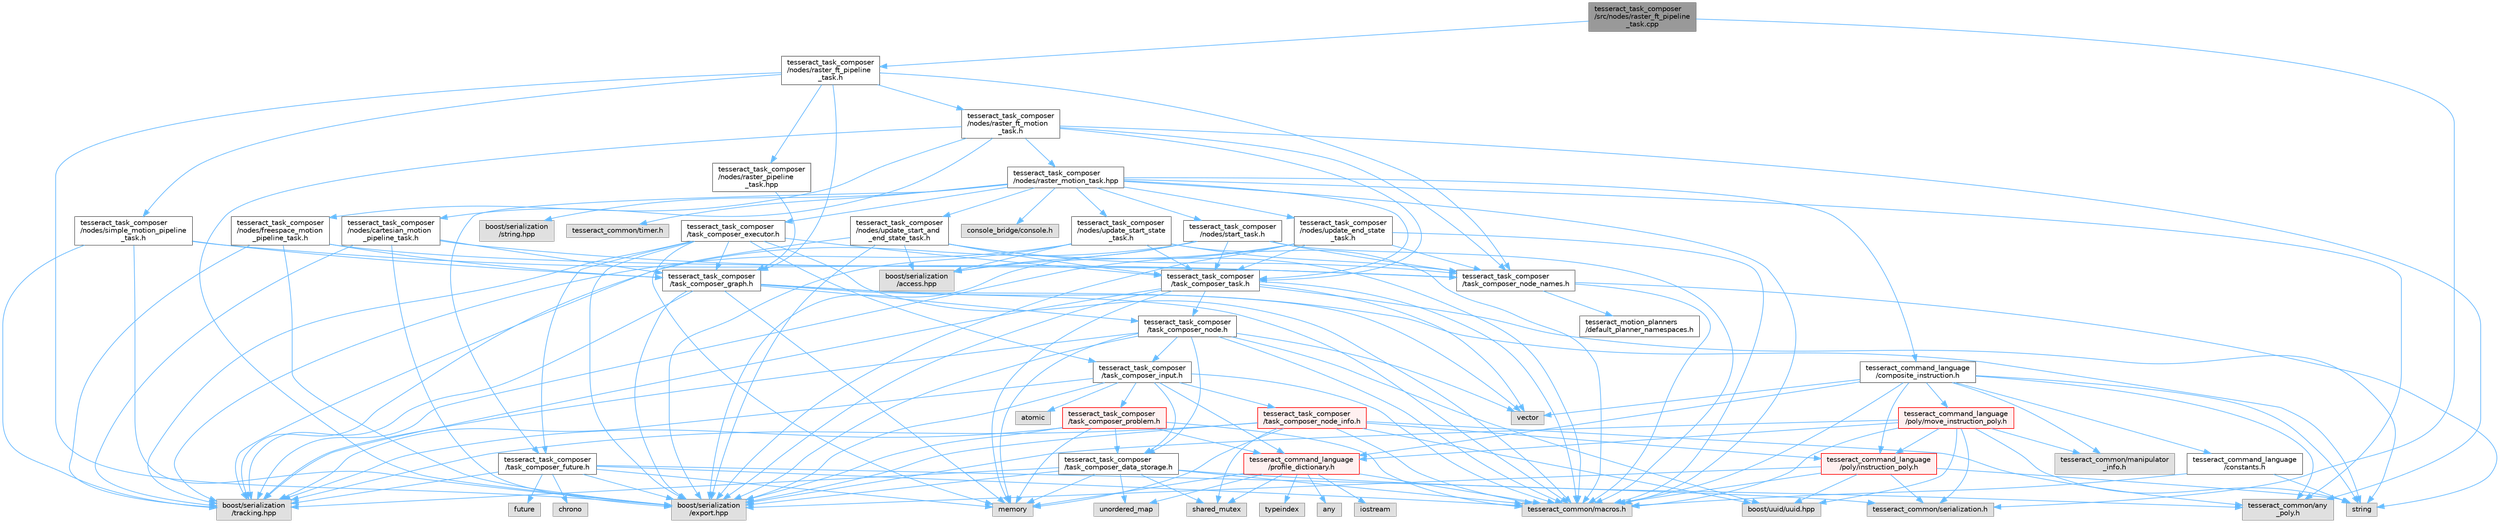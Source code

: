 digraph "tesseract_task_composer/src/nodes/raster_ft_pipeline_task.cpp"
{
 // LATEX_PDF_SIZE
  bgcolor="transparent";
  edge [fontname=Helvetica,fontsize=10,labelfontname=Helvetica,labelfontsize=10];
  node [fontname=Helvetica,fontsize=10,shape=box,height=0.2,width=0.4];
  Node1 [label="tesseract_task_composer\l/src/nodes/raster_ft_pipeline\l_task.cpp",height=0.2,width=0.4,color="gray40", fillcolor="grey60", style="filled", fontcolor="black",tooltip=" "];
  Node1 -> Node2 [color="steelblue1",style="solid"];
  Node2 [label="tesseract_task_composer\l/nodes/raster_ft_pipeline\l_task.h",height=0.2,width=0.4,color="grey40", fillcolor="white", style="filled",URL="$de/d8e/raster__ft__pipeline__task_8h.html",tooltip="Plans raster paths with freespace transitions."];
  Node2 -> Node3 [color="steelblue1",style="solid"];
  Node3 [label="tesseract_task_composer\l/task_composer_graph.h",height=0.2,width=0.4,color="grey40", fillcolor="white", style="filled",URL="$d4/d58/task__composer__graph_8h.html",tooltip="A task graph."];
  Node3 -> Node4 [color="steelblue1",style="solid"];
  Node4 [label="tesseract_common/macros.h",height=0.2,width=0.4,color="grey60", fillcolor="#E0E0E0", style="filled",tooltip=" "];
  Node3 -> Node5 [color="steelblue1",style="solid"];
  Node5 [label="string",height=0.2,width=0.4,color="grey60", fillcolor="#E0E0E0", style="filled",tooltip=" "];
  Node3 -> Node6 [color="steelblue1",style="solid"];
  Node6 [label="vector",height=0.2,width=0.4,color="grey60", fillcolor="#E0E0E0", style="filled",tooltip=" "];
  Node3 -> Node7 [color="steelblue1",style="solid"];
  Node7 [label="memory",height=0.2,width=0.4,color="grey60", fillcolor="#E0E0E0", style="filled",tooltip=" "];
  Node3 -> Node8 [color="steelblue1",style="solid"];
  Node8 [label="tesseract_task_composer\l/task_composer_node.h",height=0.2,width=0.4,color="grey40", fillcolor="white", style="filled",URL="$da/dbe/task__composer__node_8h.html",tooltip="A node in the pipeline."];
  Node8 -> Node4 [color="steelblue1",style="solid"];
  Node8 -> Node7 [color="steelblue1",style="solid"];
  Node8 -> Node6 [color="steelblue1",style="solid"];
  Node8 -> Node9 [color="steelblue1",style="solid"];
  Node9 [label="boost/uuid/uuid.hpp",height=0.2,width=0.4,color="grey60", fillcolor="#E0E0E0", style="filled",tooltip=" "];
  Node8 -> Node10 [color="steelblue1",style="solid"];
  Node10 [label="tesseract_task_composer\l/task_composer_input.h",height=0.2,width=0.4,color="grey40", fillcolor="white", style="filled",URL="$db/ddf/task__composer__input_8h.html",tooltip="The input data structure to the pipeline."];
  Node10 -> Node4 [color="steelblue1",style="solid"];
  Node10 -> Node11 [color="steelblue1",style="solid"];
  Node11 [label="atomic",height=0.2,width=0.4,color="grey60", fillcolor="#E0E0E0", style="filled",tooltip=" "];
  Node10 -> Node12 [color="steelblue1",style="solid"];
  Node12 [label="tesseract_command_language\l/profile_dictionary.h",height=0.2,width=0.4,color="red", fillcolor="#FFF0F0", style="filled",URL="$dd/dd6/profile__dictionary_8h.html",tooltip="This is a profile dictionary for storing all profiles."];
  Node12 -> Node4 [color="steelblue1",style="solid"];
  Node12 -> Node13 [color="steelblue1",style="solid"];
  Node13 [label="any",height=0.2,width=0.4,color="grey60", fillcolor="#E0E0E0", style="filled",tooltip=" "];
  Node12 -> Node14 [color="steelblue1",style="solid"];
  Node14 [label="iostream",height=0.2,width=0.4,color="grey60", fillcolor="#E0E0E0", style="filled",tooltip=" "];
  Node12 -> Node15 [color="steelblue1",style="solid"];
  Node15 [label="typeindex",height=0.2,width=0.4,color="grey60", fillcolor="#E0E0E0", style="filled",tooltip=" "];
  Node12 -> Node16 [color="steelblue1",style="solid"];
  Node16 [label="unordered_map",height=0.2,width=0.4,color="grey60", fillcolor="#E0E0E0", style="filled",tooltip=" "];
  Node12 -> Node7 [color="steelblue1",style="solid"];
  Node12 -> Node18 [color="steelblue1",style="solid"];
  Node18 [label="shared_mutex",height=0.2,width=0.4,color="grey60", fillcolor="#E0E0E0", style="filled",tooltip=" "];
  Node10 -> Node19 [color="steelblue1",style="solid"];
  Node19 [label="tesseract_task_composer\l/task_composer_data_storage.h",height=0.2,width=0.4,color="grey40", fillcolor="white", style="filled",URL="$dc/dc5/task__composer__data__storage_8h.html",tooltip="Data storage used when executing the pipeline."];
  Node19 -> Node4 [color="steelblue1",style="solid"];
  Node19 -> Node7 [color="steelblue1",style="solid"];
  Node19 -> Node16 [color="steelblue1",style="solid"];
  Node19 -> Node18 [color="steelblue1",style="solid"];
  Node19 -> Node20 [color="steelblue1",style="solid"];
  Node20 [label="tesseract_common/any\l_poly.h",height=0.2,width=0.4,color="grey60", fillcolor="#E0E0E0", style="filled",tooltip=" "];
  Node19 -> Node21 [color="steelblue1",style="solid"];
  Node21 [label="boost/serialization\l/export.hpp",height=0.2,width=0.4,color="grey60", fillcolor="#E0E0E0", style="filled",tooltip=" "];
  Node19 -> Node22 [color="steelblue1",style="solid"];
  Node22 [label="boost/serialization\l/tracking.hpp",height=0.2,width=0.4,color="grey60", fillcolor="#E0E0E0", style="filled",tooltip=" "];
  Node10 -> Node23 [color="steelblue1",style="solid"];
  Node23 [label="tesseract_task_composer\l/task_composer_node_info.h",height=0.2,width=0.4,color="red", fillcolor="#FFF0F0", style="filled",URL="$d7/d2c/task__composer__node__info_8h.html",tooltip="Task composer node info."];
  Node23 -> Node4 [color="steelblue1",style="solid"];
  Node23 -> Node7 [color="steelblue1",style="solid"];
  Node23 -> Node18 [color="steelblue1",style="solid"];
  Node23 -> Node9 [color="steelblue1",style="solid"];
  Node23 -> Node26 [color="steelblue1",style="solid"];
  Node26 [label="tesseract_command_language\l/poly/instruction_poly.h",height=0.2,width=0.4,color="red", fillcolor="#FFF0F0", style="filled",URL="$d1/db1/instruction__poly_8h.html",tooltip=" "];
  Node26 -> Node4 [color="steelblue1",style="solid"];
  Node26 -> Node5 [color="steelblue1",style="solid"];
  Node26 -> Node21 [color="steelblue1",style="solid"];
  Node26 -> Node9 [color="steelblue1",style="solid"];
  Node26 -> Node30 [color="steelblue1",style="solid"];
  Node30 [label="tesseract_common/serialization.h",height=0.2,width=0.4,color="grey60", fillcolor="#E0E0E0", style="filled",tooltip=" "];
  Node23 -> Node20 [color="steelblue1",style="solid"];
  Node23 -> Node21 [color="steelblue1",style="solid"];
  Node23 -> Node22 [color="steelblue1",style="solid"];
  Node10 -> Node32 [color="steelblue1",style="solid"];
  Node32 [label="tesseract_task_composer\l/task_composer_problem.h",height=0.2,width=0.4,color="red", fillcolor="#FFF0F0", style="filled",URL="$d7/d6d/task__composer__problem_8h.html",tooltip="A task composer server problem."];
  Node32 -> Node4 [color="steelblue1",style="solid"];
  Node32 -> Node7 [color="steelblue1",style="solid"];
  Node32 -> Node12 [color="steelblue1",style="solid"];
  Node32 -> Node19 [color="steelblue1",style="solid"];
  Node32 -> Node21 [color="steelblue1",style="solid"];
  Node32 -> Node22 [color="steelblue1",style="solid"];
  Node10 -> Node21 [color="steelblue1",style="solid"];
  Node10 -> Node22 [color="steelblue1",style="solid"];
  Node8 -> Node19 [color="steelblue1",style="solid"];
  Node8 -> Node21 [color="steelblue1",style="solid"];
  Node8 -> Node22 [color="steelblue1",style="solid"];
  Node3 -> Node21 [color="steelblue1",style="solid"];
  Node3 -> Node22 [color="steelblue1",style="solid"];
  Node2 -> Node33 [color="steelblue1",style="solid"];
  Node33 [label="tesseract_task_composer\l/task_composer_node_names.h",height=0.2,width=0.4,color="grey40", fillcolor="white", style="filled",URL="$d3/da7/task__composer__node__names_8h.html",tooltip="Contains default node names."];
  Node33 -> Node4 [color="steelblue1",style="solid"];
  Node33 -> Node5 [color="steelblue1",style="solid"];
  Node33 -> Node34 [color="steelblue1",style="solid"];
  Node34 [label="tesseract_motion_planners\l/default_planner_namespaces.h",height=0.2,width=0.4,color="grey40", fillcolor="white", style="filled",URL="$de/d3a/default__planner__namespaces_8h.html",tooltip="A collection of motion planner profile namespaces."];
  Node2 -> Node35 [color="steelblue1",style="solid"];
  Node35 [label="tesseract_task_composer\l/nodes/raster_pipeline\l_task.hpp",height=0.2,width=0.4,color="grey40", fillcolor="white", style="filled",URL="$db/dfb/raster__pipeline__task_8hpp.html",tooltip=" "];
  Node35 -> Node3 [color="steelblue1",style="solid"];
  Node2 -> Node36 [color="steelblue1",style="solid"];
  Node36 [label="tesseract_task_composer\l/nodes/simple_motion_pipeline\l_task.h",height=0.2,width=0.4,color="grey40", fillcolor="white", style="filled",URL="$d2/dd8/simple__motion__pipeline__task_8h.html",tooltip=" "];
  Node36 -> Node3 [color="steelblue1",style="solid"];
  Node36 -> Node33 [color="steelblue1",style="solid"];
  Node36 -> Node21 [color="steelblue1",style="solid"];
  Node36 -> Node22 [color="steelblue1",style="solid"];
  Node2 -> Node37 [color="steelblue1",style="solid"];
  Node37 [label="tesseract_task_composer\l/nodes/raster_ft_motion\l_task.h",height=0.2,width=0.4,color="grey40", fillcolor="white", style="filled",URL="$df/d50/raster__ft__motion__task_8h.html",tooltip="Raster motion task with freespace transitions."];
  Node37 -> Node38 [color="steelblue1",style="solid"];
  Node38 [label="tesseract_task_composer\l/task_composer_task.h",height=0.2,width=0.4,color="grey40", fillcolor="white", style="filled",URL="$da/d71/task__composer__task_8h.html",tooltip="A task in the pipeline."];
  Node38 -> Node4 [color="steelblue1",style="solid"];
  Node38 -> Node5 [color="steelblue1",style="solid"];
  Node38 -> Node6 [color="steelblue1",style="solid"];
  Node38 -> Node7 [color="steelblue1",style="solid"];
  Node38 -> Node8 [color="steelblue1",style="solid"];
  Node38 -> Node21 [color="steelblue1",style="solid"];
  Node38 -> Node22 [color="steelblue1",style="solid"];
  Node37 -> Node33 [color="steelblue1",style="solid"];
  Node37 -> Node20 [color="steelblue1",style="solid"];
  Node37 -> Node39 [color="steelblue1",style="solid"];
  Node39 [label="tesseract_task_composer\l/nodes/raster_motion_task.hpp",height=0.2,width=0.4,color="grey40", fillcolor="white", style="filled",URL="$d3/db0/raster__motion__task_8hpp.html",tooltip="Raster motion task with transitions."];
  Node39 -> Node4 [color="steelblue1",style="solid"];
  Node39 -> Node40 [color="steelblue1",style="solid"];
  Node40 [label="console_bridge/console.h",height=0.2,width=0.4,color="grey60", fillcolor="#E0E0E0", style="filled",tooltip=" "];
  Node39 -> Node41 [color="steelblue1",style="solid"];
  Node41 [label="boost/serialization\l/string.hpp",height=0.2,width=0.4,color="grey60", fillcolor="#E0E0E0", style="filled",tooltip=" "];
  Node39 -> Node42 [color="steelblue1",style="solid"];
  Node42 [label="tesseract_common/timer.h",height=0.2,width=0.4,color="grey60", fillcolor="#E0E0E0", style="filled",tooltip=" "];
  Node39 -> Node38 [color="steelblue1",style="solid"];
  Node39 -> Node20 [color="steelblue1",style="solid"];
  Node39 -> Node43 [color="steelblue1",style="solid"];
  Node43 [label="tesseract_task_composer\l/task_composer_future.h",height=0.2,width=0.4,color="grey40", fillcolor="white", style="filled",URL="$dc/d59/task__composer__future_8h.html",tooltip="A task composer future."];
  Node43 -> Node4 [color="steelblue1",style="solid"];
  Node43 -> Node44 [color="steelblue1",style="solid"];
  Node44 [label="chrono",height=0.2,width=0.4,color="grey60", fillcolor="#E0E0E0", style="filled",tooltip=" "];
  Node43 -> Node45 [color="steelblue1",style="solid"];
  Node45 [label="future",height=0.2,width=0.4,color="grey60", fillcolor="#E0E0E0", style="filled",tooltip=" "];
  Node43 -> Node7 [color="steelblue1",style="solid"];
  Node43 -> Node30 [color="steelblue1",style="solid"];
  Node43 -> Node21 [color="steelblue1",style="solid"];
  Node43 -> Node22 [color="steelblue1",style="solid"];
  Node39 -> Node46 [color="steelblue1",style="solid"];
  Node46 [label="tesseract_task_composer\l/task_composer_executor.h",height=0.2,width=0.4,color="grey40", fillcolor="white", style="filled",URL="$d6/dab/task__composer__executor_8h.html",tooltip="The executor for executing task graphs."];
  Node46 -> Node4 [color="steelblue1",style="solid"];
  Node46 -> Node7 [color="steelblue1",style="solid"];
  Node46 -> Node3 [color="steelblue1",style="solid"];
  Node46 -> Node38 [color="steelblue1",style="solid"];
  Node46 -> Node10 [color="steelblue1",style="solid"];
  Node46 -> Node43 [color="steelblue1",style="solid"];
  Node46 -> Node21 [color="steelblue1",style="solid"];
  Node46 -> Node22 [color="steelblue1",style="solid"];
  Node39 -> Node47 [color="steelblue1",style="solid"];
  Node47 [label="tesseract_task_composer\l/nodes/start_task.h",height=0.2,width=0.4,color="grey40", fillcolor="white", style="filled",URL="$d2/d48/start__task_8h.html",tooltip=" "];
  Node47 -> Node4 [color="steelblue1",style="solid"];
  Node47 -> Node48 [color="steelblue1",style="solid"];
  Node48 [label="boost/serialization\l/access.hpp",height=0.2,width=0.4,color="grey60", fillcolor="#E0E0E0", style="filled",tooltip=" "];
  Node47 -> Node38 [color="steelblue1",style="solid"];
  Node47 -> Node33 [color="steelblue1",style="solid"];
  Node47 -> Node21 [color="steelblue1",style="solid"];
  Node47 -> Node22 [color="steelblue1",style="solid"];
  Node39 -> Node49 [color="steelblue1",style="solid"];
  Node49 [label="tesseract_task_composer\l/nodes/update_start_and\l_end_state_task.h",height=0.2,width=0.4,color="grey40", fillcolor="white", style="filled",URL="$da/d4e/update__start__and__end__state__task_8h.html",tooltip=" "];
  Node49 -> Node4 [color="steelblue1",style="solid"];
  Node49 -> Node48 [color="steelblue1",style="solid"];
  Node49 -> Node38 [color="steelblue1",style="solid"];
  Node49 -> Node33 [color="steelblue1",style="solid"];
  Node49 -> Node21 [color="steelblue1",style="solid"];
  Node49 -> Node22 [color="steelblue1",style="solid"];
  Node39 -> Node50 [color="steelblue1",style="solid"];
  Node50 [label="tesseract_task_composer\l/nodes/update_end_state\l_task.h",height=0.2,width=0.4,color="grey40", fillcolor="white", style="filled",URL="$d4/d1c/update__end__state__task_8h.html",tooltip=" "];
  Node50 -> Node4 [color="steelblue1",style="solid"];
  Node50 -> Node48 [color="steelblue1",style="solid"];
  Node50 -> Node38 [color="steelblue1",style="solid"];
  Node50 -> Node33 [color="steelblue1",style="solid"];
  Node50 -> Node21 [color="steelblue1",style="solid"];
  Node50 -> Node22 [color="steelblue1",style="solid"];
  Node39 -> Node51 [color="steelblue1",style="solid"];
  Node51 [label="tesseract_task_composer\l/nodes/update_start_state\l_task.h",height=0.2,width=0.4,color="grey40", fillcolor="white", style="filled",URL="$d8/db2/update__start__state__task_8h.html",tooltip=" "];
  Node51 -> Node4 [color="steelblue1",style="solid"];
  Node51 -> Node48 [color="steelblue1",style="solid"];
  Node51 -> Node38 [color="steelblue1",style="solid"];
  Node51 -> Node33 [color="steelblue1",style="solid"];
  Node51 -> Node21 [color="steelblue1",style="solid"];
  Node51 -> Node22 [color="steelblue1",style="solid"];
  Node39 -> Node52 [color="steelblue1",style="solid"];
  Node52 [label="tesseract_command_language\l/composite_instruction.h",height=0.2,width=0.4,color="grey40", fillcolor="white", style="filled",URL="$d5/df7/composite__instruction_8h.html",tooltip=" "];
  Node52 -> Node4 [color="steelblue1",style="solid"];
  Node52 -> Node6 [color="steelblue1",style="solid"];
  Node52 -> Node5 [color="steelblue1",style="solid"];
  Node52 -> Node26 [color="steelblue1",style="solid"];
  Node52 -> Node53 [color="steelblue1",style="solid"];
  Node53 [label="tesseract_command_language\l/poly/move_instruction_poly.h",height=0.2,width=0.4,color="red", fillcolor="#FFF0F0", style="filled",URL="$dc/df1/move__instruction__poly_8h.html",tooltip="The move instruction interface."];
  Node53 -> Node4 [color="steelblue1",style="solid"];
  Node53 -> Node5 [color="steelblue1",style="solid"];
  Node53 -> Node21 [color="steelblue1",style="solid"];
  Node53 -> Node9 [color="steelblue1",style="solid"];
  Node53 -> Node26 [color="steelblue1",style="solid"];
  Node53 -> Node12 [color="steelblue1",style="solid"];
  Node53 -> Node58 [color="steelblue1",style="solid"];
  Node58 [label="tesseract_common/manipulator\l_info.h",height=0.2,width=0.4,color="grey60", fillcolor="#E0E0E0", style="filled",tooltip=" "];
  Node53 -> Node30 [color="steelblue1",style="solid"];
  Node52 -> Node59 [color="steelblue1",style="solid"];
  Node59 [label="tesseract_command_language\l/constants.h",height=0.2,width=0.4,color="grey40", fillcolor="white", style="filled",URL="$d2/d6f/constants_8h.html",tooltip="Containst Tesseract Command Language constants."];
  Node59 -> Node4 [color="steelblue1",style="solid"];
  Node59 -> Node5 [color="steelblue1",style="solid"];
  Node52 -> Node12 [color="steelblue1",style="solid"];
  Node52 -> Node58 [color="steelblue1",style="solid"];
  Node52 -> Node20 [color="steelblue1",style="solid"];
  Node37 -> Node60 [color="steelblue1",style="solid"];
  Node60 [label="tesseract_task_composer\l/nodes/cartesian_motion\l_pipeline_task.h",height=0.2,width=0.4,color="grey40", fillcolor="white", style="filled",URL="$d2/ded/cartesian__motion__pipeline__task_8h.html",tooltip="Cartesian motion planning pipeline."];
  Node60 -> Node3 [color="steelblue1",style="solid"];
  Node60 -> Node33 [color="steelblue1",style="solid"];
  Node60 -> Node21 [color="steelblue1",style="solid"];
  Node60 -> Node22 [color="steelblue1",style="solid"];
  Node37 -> Node61 [color="steelblue1",style="solid"];
  Node61 [label="tesseract_task_composer\l/nodes/freespace_motion\l_pipeline_task.h",height=0.2,width=0.4,color="grey40", fillcolor="white", style="filled",URL="$db/d7a/freespace__motion__pipeline__task_8h.html",tooltip=" "];
  Node61 -> Node3 [color="steelblue1",style="solid"];
  Node61 -> Node33 [color="steelblue1",style="solid"];
  Node61 -> Node21 [color="steelblue1",style="solid"];
  Node61 -> Node22 [color="steelblue1",style="solid"];
  Node37 -> Node21 [color="steelblue1",style="solid"];
  Node2 -> Node21 [color="steelblue1",style="solid"];
  Node1 -> Node30 [color="steelblue1",style="solid"];
}
